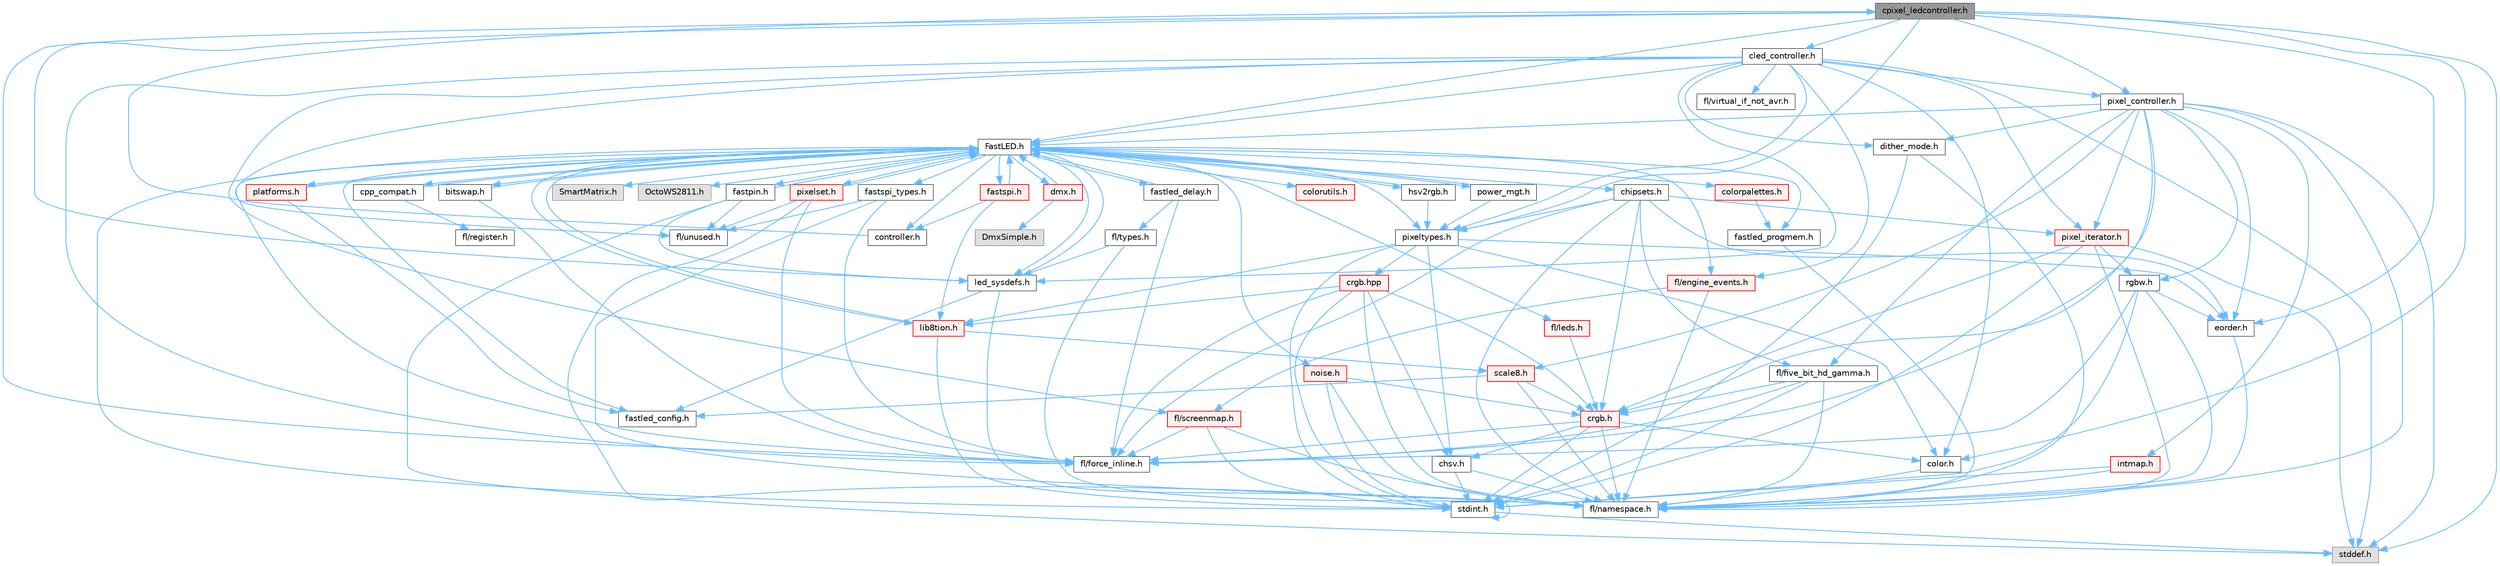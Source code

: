 digraph "cpixel_ledcontroller.h"
{
 // INTERACTIVE_SVG=YES
 // LATEX_PDF_SIZE
  bgcolor="transparent";
  edge [fontname=Helvetica,fontsize=10,labelfontname=Helvetica,labelfontsize=10];
  node [fontname=Helvetica,fontsize=10,shape=box,height=0.2,width=0.4];
  Node1 [id="Node000001",label="cpixel_ledcontroller.h",height=0.2,width=0.4,color="gray40", fillcolor="grey60", style="filled", fontcolor="black",tooltip="defines the templated version of the CLEDController class"];
  Node1 -> Node2 [id="edge1_Node000001_Node000002",color="steelblue1",style="solid",tooltip=" "];
  Node2 [id="Node000002",label="stddef.h",height=0.2,width=0.4,color="grey60", fillcolor="#E0E0E0", style="filled",tooltip=" "];
  Node1 -> Node3 [id="edge2_Node000001_Node000003",color="steelblue1",style="solid",tooltip=" "];
  Node3 [id="Node000003",label="FastLED.h",height=0.2,width=0.4,color="grey40", fillcolor="white", style="filled",URL="$db/d97/_fast_l_e_d_8h.html",tooltip="central include file for FastLED, defines the CFastLED class/object"];
  Node3 -> Node4 [id="edge3_Node000003_Node000004",color="steelblue1",style="solid",tooltip=" "];
  Node4 [id="Node000004",label="stdint.h",height=0.2,width=0.4,color="grey40", fillcolor="white", style="filled",URL="$df/dd8/stdint_8h.html",tooltip=" "];
  Node4 -> Node2 [id="edge4_Node000004_Node000002",color="steelblue1",style="solid",tooltip=" "];
  Node4 -> Node4 [id="edge5_Node000004_Node000004",color="steelblue1",style="solid",tooltip=" "];
  Node3 -> Node5 [id="edge6_Node000003_Node000005",color="steelblue1",style="solid",tooltip=" "];
  Node5 [id="Node000005",label="SmartMatrix.h",height=0.2,width=0.4,color="grey60", fillcolor="#E0E0E0", style="filled",tooltip=" "];
  Node3 -> Node6 [id="edge7_Node000003_Node000006",color="steelblue1",style="solid",tooltip=" "];
  Node6 [id="Node000006",label="OctoWS2811.h",height=0.2,width=0.4,color="grey60", fillcolor="#E0E0E0", style="filled",tooltip=" "];
  Node3 -> Node7 [id="edge8_Node000003_Node000007",color="steelblue1",style="solid",tooltip=" "];
  Node7 [id="Node000007",label="fl/force_inline.h",height=0.2,width=0.4,color="grey40", fillcolor="white", style="filled",URL="$d4/d64/force__inline_8h.html",tooltip=" "];
  Node3 -> Node8 [id="edge9_Node000003_Node000008",color="steelblue1",style="solid",tooltip=" "];
  Node8 [id="Node000008",label="cpp_compat.h",height=0.2,width=0.4,color="grey40", fillcolor="white", style="filled",URL="$d9/d13/cpp__compat_8h.html",tooltip="Compatibility functions based on C++ version."];
  Node8 -> Node3 [id="edge10_Node000008_Node000003",color="steelblue1",style="solid",tooltip=" "];
  Node8 -> Node9 [id="edge11_Node000008_Node000009",color="steelblue1",style="solid",tooltip=" "];
  Node9 [id="Node000009",label="fl/register.h",height=0.2,width=0.4,color="grey40", fillcolor="white", style="filled",URL="$df/d80/register_8h.html",tooltip=" "];
  Node3 -> Node10 [id="edge12_Node000003_Node000010",color="steelblue1",style="solid",tooltip=" "];
  Node10 [id="Node000010",label="fastled_config.h",height=0.2,width=0.4,color="grey40", fillcolor="white", style="filled",URL="$d5/d11/fastled__config_8h.html",tooltip="Contains definitions that can be used to configure FastLED at compile time."];
  Node3 -> Node11 [id="edge13_Node000003_Node000011",color="steelblue1",style="solid",tooltip=" "];
  Node11 [id="Node000011",label="led_sysdefs.h",height=0.2,width=0.4,color="grey40", fillcolor="white", style="filled",URL="$d9/d3e/led__sysdefs_8h.html",tooltip="Determines which platform system definitions to include."];
  Node11 -> Node3 [id="edge14_Node000011_Node000003",color="steelblue1",style="solid",tooltip=" "];
  Node11 -> Node10 [id="edge15_Node000011_Node000010",color="steelblue1",style="solid",tooltip=" "];
  Node11 -> Node12 [id="edge16_Node000011_Node000012",color="steelblue1",style="solid",tooltip=" "];
  Node12 [id="Node000012",label="fl/namespace.h",height=0.2,width=0.4,color="grey40", fillcolor="white", style="filled",URL="$df/d2a/namespace_8h.html",tooltip="Implements the FastLED namespace macros."];
  Node3 -> Node13 [id="edge17_Node000003_Node000013",color="steelblue1",style="solid",tooltip=" "];
  Node13 [id="Node000013",label="fastled_delay.h",height=0.2,width=0.4,color="grey40", fillcolor="white", style="filled",URL="$d0/da8/fastled__delay_8h.html",tooltip="Utility functions and classes for managing delay cycles."];
  Node13 -> Node3 [id="edge18_Node000013_Node000003",color="steelblue1",style="solid",tooltip=" "];
  Node13 -> Node14 [id="edge19_Node000013_Node000014",color="steelblue1",style="solid",tooltip=" "];
  Node14 [id="Node000014",label="fl/types.h",height=0.2,width=0.4,color="grey40", fillcolor="white", style="filled",URL="$d7/da1/fl_2types_8h.html",tooltip=" "];
  Node14 -> Node12 [id="edge20_Node000014_Node000012",color="steelblue1",style="solid",tooltip=" "];
  Node14 -> Node11 [id="edge21_Node000014_Node000011",color="steelblue1",style="solid",tooltip=" "];
  Node13 -> Node7 [id="edge22_Node000013_Node000007",color="steelblue1",style="solid",tooltip=" "];
  Node3 -> Node15 [id="edge23_Node000003_Node000015",color="steelblue1",style="solid",tooltip=" "];
  Node15 [id="Node000015",label="bitswap.h",height=0.2,width=0.4,color="grey40", fillcolor="white", style="filled",URL="$de/ded/bitswap_8h.html",tooltip="Functions for doing a rotation of bits/bytes used by parallel output."];
  Node15 -> Node3 [id="edge24_Node000015_Node000003",color="steelblue1",style="solid",tooltip=" "];
  Node15 -> Node7 [id="edge25_Node000015_Node000007",color="steelblue1",style="solid",tooltip=" "];
  Node3 -> Node16 [id="edge26_Node000003_Node000016",color="steelblue1",style="solid",tooltip=" "];
  Node16 [id="Node000016",label="controller.h",height=0.2,width=0.4,color="grey40", fillcolor="white", style="filled",URL="$d2/dd9/controller_8h.html",tooltip="deprecated: base definitions used by led controllers for writing out led data"];
  Node16 -> Node1 [id="edge27_Node000016_Node000001",color="steelblue1",style="solid",tooltip=" "];
  Node3 -> Node17 [id="edge28_Node000003_Node000017",color="steelblue1",style="solid",tooltip=" "];
  Node17 [id="Node000017",label="fastpin.h",height=0.2,width=0.4,color="grey40", fillcolor="white", style="filled",URL="$db/d65/fastpin_8h.html",tooltip="Class base definitions for defining fast pin access."];
  Node17 -> Node3 [id="edge29_Node000017_Node000003",color="steelblue1",style="solid",tooltip=" "];
  Node17 -> Node11 [id="edge30_Node000017_Node000011",color="steelblue1",style="solid",tooltip=" "];
  Node17 -> Node2 [id="edge31_Node000017_Node000002",color="steelblue1",style="solid",tooltip=" "];
  Node17 -> Node18 [id="edge32_Node000017_Node000018",color="steelblue1",style="solid",tooltip=" "];
  Node18 [id="Node000018",label="fl/unused.h",height=0.2,width=0.4,color="grey40", fillcolor="white", style="filled",URL="$d8/d4b/unused_8h.html",tooltip=" "];
  Node3 -> Node19 [id="edge33_Node000003_Node000019",color="steelblue1",style="solid",tooltip=" "];
  Node19 [id="Node000019",label="fastspi_types.h",height=0.2,width=0.4,color="grey40", fillcolor="white", style="filled",URL="$d2/ddb/fastspi__types_8h.html",tooltip="Data types and constants used by SPI interfaces."];
  Node19 -> Node7 [id="edge34_Node000019_Node000007",color="steelblue1",style="solid",tooltip=" "];
  Node19 -> Node12 [id="edge35_Node000019_Node000012",color="steelblue1",style="solid",tooltip=" "];
  Node19 -> Node18 [id="edge36_Node000019_Node000018",color="steelblue1",style="solid",tooltip=" "];
  Node3 -> Node20 [id="edge37_Node000003_Node000020",color="steelblue1",style="solid",tooltip=" "];
  Node20 [id="Node000020",label="dmx.h",height=0.2,width=0.4,color="red", fillcolor="#FFF0F0", style="filled",URL="$d3/de1/dmx_8h.html",tooltip="Defines the DMX512-based LED controllers."];
  Node20 -> Node3 [id="edge38_Node000020_Node000003",color="steelblue1",style="solid",tooltip=" "];
  Node20 -> Node21 [id="edge39_Node000020_Node000021",color="steelblue1",style="solid",tooltip=" "];
  Node21 [id="Node000021",label="DmxSimple.h",height=0.2,width=0.4,color="grey60", fillcolor="#E0E0E0", style="filled",tooltip=" "];
  Node3 -> Node23 [id="edge40_Node000003_Node000023",color="steelblue1",style="solid",tooltip=" "];
  Node23 [id="Node000023",label="platforms.h",height=0.2,width=0.4,color="red", fillcolor="#FFF0F0", style="filled",URL="$da/dc9/platforms_8h.html",tooltip="Determines which platforms headers to include."];
  Node23 -> Node3 [id="edge41_Node000023_Node000003",color="steelblue1",style="solid",tooltip=" "];
  Node23 -> Node10 [id="edge42_Node000023_Node000010",color="steelblue1",style="solid",tooltip=" "];
  Node3 -> Node25 [id="edge43_Node000003_Node000025",color="steelblue1",style="solid",tooltip=" "];
  Node25 [id="Node000025",label="fastled_progmem.h",height=0.2,width=0.4,color="grey40", fillcolor="white", style="filled",URL="$df/dab/fastled__progmem_8h.html",tooltip="Wrapper definitions to allow seamless use of PROGMEM in environments that have it."];
  Node25 -> Node12 [id="edge44_Node000025_Node000012",color="steelblue1",style="solid",tooltip=" "];
  Node3 -> Node26 [id="edge45_Node000003_Node000026",color="steelblue1",style="solid",tooltip=" "];
  Node26 [id="Node000026",label="lib8tion.h",height=0.2,width=0.4,color="red", fillcolor="#FFF0F0", style="filled",URL="$df/da5/lib8tion_8h.html",tooltip="Fast, efficient 8-bit math functions specifically designed for high-performance LED programming."];
  Node26 -> Node3 [id="edge46_Node000026_Node000003",color="steelblue1",style="solid",tooltip=" "];
  Node26 -> Node4 [id="edge47_Node000026_Node000004",color="steelblue1",style="solid",tooltip=" "];
  Node26 -> Node47 [id="edge48_Node000026_Node000047",color="steelblue1",style="solid",tooltip=" "];
  Node47 [id="Node000047",label="scale8.h",height=0.2,width=0.4,color="red", fillcolor="#FFF0F0", style="filled",URL="$db/d91/scale8_8h.html",tooltip="Fast, efficient 8-bit scaling functions specifically designed for high-performance LED programming."];
  Node47 -> Node48 [id="edge49_Node000047_Node000048",color="steelblue1",style="solid",tooltip=" "];
  Node48 [id="Node000048",label="crgb.h",height=0.2,width=0.4,color="red", fillcolor="#FFF0F0", style="filled",URL="$db/dd1/crgb_8h.html",tooltip="Defines the red, green, and blue (RGB) pixel struct."];
  Node48 -> Node4 [id="edge50_Node000048_Node000004",color="steelblue1",style="solid",tooltip=" "];
  Node48 -> Node49 [id="edge51_Node000048_Node000049",color="steelblue1",style="solid",tooltip=" "];
  Node49 [id="Node000049",label="chsv.h",height=0.2,width=0.4,color="grey40", fillcolor="white", style="filled",URL="$d8/dd0/chsv_8h.html",tooltip="Defines the hue, saturation, and value (HSV) pixel struct."];
  Node49 -> Node4 [id="edge52_Node000049_Node000004",color="steelblue1",style="solid",tooltip=" "];
  Node49 -> Node12 [id="edge53_Node000049_Node000012",color="steelblue1",style="solid",tooltip=" "];
  Node48 -> Node12 [id="edge54_Node000048_Node000012",color="steelblue1",style="solid",tooltip=" "];
  Node48 -> Node50 [id="edge55_Node000048_Node000050",color="steelblue1",style="solid",tooltip=" "];
  Node50 [id="Node000050",label="color.h",height=0.2,width=0.4,color="grey40", fillcolor="white", style="filled",URL="$d2/d6b/src_2color_8h.html",tooltip="Contains definitions for color correction and temperature."];
  Node50 -> Node12 [id="edge56_Node000050_Node000012",color="steelblue1",style="solid",tooltip=" "];
  Node48 -> Node7 [id="edge57_Node000048_Node000007",color="steelblue1",style="solid",tooltip=" "];
  Node47 -> Node12 [id="edge58_Node000047_Node000012",color="steelblue1",style="solid",tooltip=" "];
  Node47 -> Node10 [id="edge59_Node000047_Node000010",color="steelblue1",style="solid",tooltip=" "];
  Node3 -> Node54 [id="edge60_Node000003_Node000054",color="steelblue1",style="solid",tooltip=" "];
  Node54 [id="Node000054",label="pixeltypes.h",height=0.2,width=0.4,color="grey40", fillcolor="white", style="filled",URL="$d2/dba/pixeltypes_8h.html",tooltip="Includes defintions for RGB and HSV pixels."];
  Node54 -> Node4 [id="edge61_Node000054_Node000004",color="steelblue1",style="solid",tooltip=" "];
  Node54 -> Node26 [id="edge62_Node000054_Node000026",color="steelblue1",style="solid",tooltip=" "];
  Node54 -> Node50 [id="edge63_Node000054_Node000050",color="steelblue1",style="solid",tooltip=" "];
  Node54 -> Node55 [id="edge64_Node000054_Node000055",color="steelblue1",style="solid",tooltip=" "];
  Node55 [id="Node000055",label="eorder.h",height=0.2,width=0.4,color="grey40", fillcolor="white", style="filled",URL="$db/d07/eorder_8h.html",tooltip="Defines color channel ordering enumerations."];
  Node55 -> Node12 [id="edge65_Node000055_Node000012",color="steelblue1",style="solid",tooltip=" "];
  Node54 -> Node49 [id="edge66_Node000054_Node000049",color="steelblue1",style="solid",tooltip=" "];
  Node54 -> Node56 [id="edge67_Node000054_Node000056",color="steelblue1",style="solid",tooltip=" "];
  Node56 [id="Node000056",label="crgb.hpp",height=0.2,width=0.4,color="red", fillcolor="#FFF0F0", style="filled",URL="$d0/d4b/crgb_8hpp.html",tooltip="Defines utility functions for the red, green, and blue (RGB) pixel struct."];
  Node56 -> Node4 [id="edge68_Node000056_Node000004",color="steelblue1",style="solid",tooltip=" "];
  Node56 -> Node49 [id="edge69_Node000056_Node000049",color="steelblue1",style="solid",tooltip=" "];
  Node56 -> Node48 [id="edge70_Node000056_Node000048",color="steelblue1",style="solid",tooltip=" "];
  Node56 -> Node26 [id="edge71_Node000056_Node000026",color="steelblue1",style="solid",tooltip=" "];
  Node56 -> Node12 [id="edge72_Node000056_Node000012",color="steelblue1",style="solid",tooltip=" "];
  Node56 -> Node7 [id="edge73_Node000056_Node000007",color="steelblue1",style="solid",tooltip=" "];
  Node3 -> Node57 [id="edge74_Node000003_Node000057",color="steelblue1",style="solid",tooltip=" "];
  Node57 [id="Node000057",label="hsv2rgb.h",height=0.2,width=0.4,color="grey40", fillcolor="white", style="filled",URL="$de/d9a/hsv2rgb_8h.html",tooltip="Functions to convert from the HSV colorspace to the RGB colorspace."];
  Node57 -> Node3 [id="edge75_Node000057_Node000003",color="steelblue1",style="solid",tooltip=" "];
  Node57 -> Node54 [id="edge76_Node000057_Node000054",color="steelblue1",style="solid",tooltip=" "];
  Node3 -> Node58 [id="edge77_Node000003_Node000058",color="steelblue1",style="solid",tooltip=" "];
  Node58 [id="Node000058",label="colorutils.h",height=0.2,width=0.4,color="red", fillcolor="#FFF0F0", style="filled",URL="$d1/dfb/colorutils_8h.html",tooltip=" "];
  Node3 -> Node68 [id="edge78_Node000003_Node000068",color="steelblue1",style="solid",tooltip=" "];
  Node68 [id="Node000068",label="pixelset.h",height=0.2,width=0.4,color="red", fillcolor="#FFF0F0", style="filled",URL="$d4/d46/pixelset_8h.html",tooltip="Declares classes for managing logical groups of LEDs."];
  Node68 -> Node7 [id="edge79_Node000068_Node000007",color="steelblue1",style="solid",tooltip=" "];
  Node68 -> Node12 [id="edge80_Node000068_Node000012",color="steelblue1",style="solid",tooltip=" "];
  Node68 -> Node18 [id="edge81_Node000068_Node000018",color="steelblue1",style="solid",tooltip=" "];
  Node68 -> Node3 [id="edge82_Node000068_Node000003",color="steelblue1",style="solid",tooltip=" "];
  Node3 -> Node70 [id="edge83_Node000003_Node000070",color="steelblue1",style="solid",tooltip=" "];
  Node70 [id="Node000070",label="colorpalettes.h",height=0.2,width=0.4,color="red", fillcolor="#FFF0F0", style="filled",URL="$dc/dcc/colorpalettes_8h.html",tooltip="Declarations for the predefined color palettes supplied by FastLED."];
  Node70 -> Node25 [id="edge84_Node000070_Node000025",color="steelblue1",style="solid",tooltip=" "];
  Node3 -> Node71 [id="edge85_Node000003_Node000071",color="steelblue1",style="solid",tooltip=" "];
  Node71 [id="Node000071",label="noise.h",height=0.2,width=0.4,color="red", fillcolor="#FFF0F0", style="filled",URL="$d1/d31/noise_8h.html",tooltip="Functions to generate and fill arrays with noise."];
  Node71 -> Node4 [id="edge86_Node000071_Node000004",color="steelblue1",style="solid",tooltip=" "];
  Node71 -> Node48 [id="edge87_Node000071_Node000048",color="steelblue1",style="solid",tooltip=" "];
  Node71 -> Node12 [id="edge88_Node000071_Node000012",color="steelblue1",style="solid",tooltip=" "];
  Node3 -> Node72 [id="edge89_Node000003_Node000072",color="steelblue1",style="solid",tooltip=" "];
  Node72 [id="Node000072",label="power_mgt.h",height=0.2,width=0.4,color="grey40", fillcolor="white", style="filled",URL="$dc/d5b/power__mgt_8h.html",tooltip="Functions to limit the power used by FastLED."];
  Node72 -> Node3 [id="edge90_Node000072_Node000003",color="steelblue1",style="solid",tooltip=" "];
  Node72 -> Node54 [id="edge91_Node000072_Node000054",color="steelblue1",style="solid",tooltip=" "];
  Node3 -> Node73 [id="edge92_Node000003_Node000073",color="steelblue1",style="solid",tooltip=" "];
  Node73 [id="Node000073",label="fastspi.h",height=0.2,width=0.4,color="red", fillcolor="#FFF0F0", style="filled",URL="$d6/ddc/fastspi_8h.html",tooltip="Serial peripheral interface (SPI) definitions per platform."];
  Node73 -> Node3 [id="edge93_Node000073_Node000003",color="steelblue1",style="solid",tooltip=" "];
  Node73 -> Node16 [id="edge94_Node000073_Node000016",color="steelblue1",style="solid",tooltip=" "];
  Node73 -> Node26 [id="edge95_Node000073_Node000026",color="steelblue1",style="solid",tooltip=" "];
  Node3 -> Node75 [id="edge96_Node000003_Node000075",color="steelblue1",style="solid",tooltip=" "];
  Node75 [id="Node000075",label="chipsets.h",height=0.2,width=0.4,color="grey40", fillcolor="white", style="filled",URL="$db/d66/chipsets_8h.html",tooltip="Contains the bulk of the definitions for the various LED chipsets supported."];
  Node75 -> Node54 [id="edge97_Node000075_Node000054",color="steelblue1",style="solid",tooltip=" "];
  Node75 -> Node76 [id="edge98_Node000075_Node000076",color="steelblue1",style="solid",tooltip=" "];
  Node76 [id="Node000076",label="fl/five_bit_hd_gamma.h",height=0.2,width=0.4,color="grey40", fillcolor="white", style="filled",URL="$dc/d44/five__bit__hd__gamma_8h.html",tooltip="Declares functions for five-bit gamma correction."];
  Node76 -> Node4 [id="edge99_Node000076_Node000004",color="steelblue1",style="solid",tooltip=" "];
  Node76 -> Node48 [id="edge100_Node000076_Node000048",color="steelblue1",style="solid",tooltip=" "];
  Node76 -> Node7 [id="edge101_Node000076_Node000007",color="steelblue1",style="solid",tooltip=" "];
  Node76 -> Node12 [id="edge102_Node000076_Node000012",color="steelblue1",style="solid",tooltip=" "];
  Node75 -> Node7 [id="edge103_Node000075_Node000007",color="steelblue1",style="solid",tooltip=" "];
  Node75 -> Node77 [id="edge104_Node000075_Node000077",color="steelblue1",style="solid",tooltip=" "];
  Node77 [id="Node000077",label="pixel_iterator.h",height=0.2,width=0.4,color="red", fillcolor="#FFF0F0", style="filled",URL="$d8/d6c/pixel__iterator_8h.html",tooltip="Non-templated low level pixel data writing class."];
  Node77 -> Node2 [id="edge105_Node000077_Node000002",color="steelblue1",style="solid",tooltip=" "];
  Node77 -> Node4 [id="edge106_Node000077_Node000004",color="steelblue1",style="solid",tooltip=" "];
  Node77 -> Node12 [id="edge107_Node000077_Node000012",color="steelblue1",style="solid",tooltip=" "];
  Node77 -> Node78 [id="edge108_Node000077_Node000078",color="steelblue1",style="solid",tooltip=" "];
  Node78 [id="Node000078",label="rgbw.h",height=0.2,width=0.4,color="grey40", fillcolor="white", style="filled",URL="$d7/dbb/rgbw_8h.html",tooltip="Functions for red, green, blue, white (RGBW) output."];
  Node78 -> Node4 [id="edge109_Node000078_Node000004",color="steelblue1",style="solid",tooltip=" "];
  Node78 -> Node7 [id="edge110_Node000078_Node000007",color="steelblue1",style="solid",tooltip=" "];
  Node78 -> Node12 [id="edge111_Node000078_Node000012",color="steelblue1",style="solid",tooltip=" "];
  Node78 -> Node55 [id="edge112_Node000078_Node000055",color="steelblue1",style="solid",tooltip=" "];
  Node77 -> Node48 [id="edge113_Node000077_Node000048",color="steelblue1",style="solid",tooltip=" "];
  Node75 -> Node48 [id="edge114_Node000075_Node000048",color="steelblue1",style="solid",tooltip=" "];
  Node75 -> Node55 [id="edge115_Node000075_Node000055",color="steelblue1",style="solid",tooltip=" "];
  Node75 -> Node12 [id="edge116_Node000075_Node000012",color="steelblue1",style="solid",tooltip=" "];
  Node3 -> Node79 [id="edge117_Node000003_Node000079",color="steelblue1",style="solid",tooltip=" "];
  Node79 [id="Node000079",label="fl/engine_events.h",height=0.2,width=0.4,color="red", fillcolor="#FFF0F0", style="filled",URL="$db/dc0/engine__events_8h.html",tooltip=" "];
  Node79 -> Node12 [id="edge118_Node000079_Node000012",color="steelblue1",style="solid",tooltip=" "];
  Node79 -> Node80 [id="edge119_Node000079_Node000080",color="steelblue1",style="solid",tooltip=" "];
  Node80 [id="Node000080",label="fl/screenmap.h",height=0.2,width=0.4,color="red", fillcolor="#FFF0F0", style="filled",URL="$d7/d97/screenmap_8h.html",tooltip=" "];
  Node80 -> Node4 [id="edge120_Node000080_Node000004",color="steelblue1",style="solid",tooltip=" "];
  Node80 -> Node7 [id="edge121_Node000080_Node000007",color="steelblue1",style="solid",tooltip=" "];
  Node80 -> Node12 [id="edge122_Node000080_Node000012",color="steelblue1",style="solid",tooltip=" "];
  Node3 -> Node86 [id="edge123_Node000003_Node000086",color="steelblue1",style="solid",tooltip=" "];
  Node86 [id="Node000086",label="fl/leds.h",height=0.2,width=0.4,color="red", fillcolor="#FFF0F0", style="filled",URL="$da/d78/leds_8h.html",tooltip=" "];
  Node86 -> Node48 [id="edge124_Node000086_Node000048",color="steelblue1",style="solid",tooltip=" "];
  Node1 -> Node11 [id="edge125_Node000001_Node000011",color="steelblue1",style="solid",tooltip=" "];
  Node1 -> Node54 [id="edge126_Node000001_Node000054",color="steelblue1",style="solid",tooltip=" "];
  Node1 -> Node50 [id="edge127_Node000001_Node000050",color="steelblue1",style="solid",tooltip=" "];
  Node1 -> Node55 [id="edge128_Node000001_Node000055",color="steelblue1",style="solid",tooltip=" "];
  Node1 -> Node7 [id="edge129_Node000001_Node000007",color="steelblue1",style="solid",tooltip=" "];
  Node1 -> Node87 [id="edge130_Node000001_Node000087",color="steelblue1",style="solid",tooltip=" "];
  Node87 [id="Node000087",label="pixel_controller.h",height=0.2,width=0.4,color="grey40", fillcolor="white", style="filled",URL="$d5/d4d/pixel__controller_8h.html",tooltip="Low level pixel data writing class."];
  Node87 -> Node2 [id="edge131_Node000087_Node000002",color="steelblue1",style="solid",tooltip=" "];
  Node87 -> Node51 [id="edge132_Node000087_Node000051",color="steelblue1",style="solid",tooltip=" "];
  Node51 [id="Node000051",label="intmap.h",height=0.2,width=0.4,color="red", fillcolor="#FFF0F0", style="filled",URL="$d8/d54/intmap_8h.html",tooltip="Defines integer mapping functions."];
  Node51 -> Node12 [id="edge133_Node000051_Node000012",color="steelblue1",style="solid",tooltip=" "];
  Node51 -> Node4 [id="edge134_Node000051_Node000004",color="steelblue1",style="solid",tooltip=" "];
  Node87 -> Node78 [id="edge135_Node000087_Node000078",color="steelblue1",style="solid",tooltip=" "];
  Node87 -> Node76 [id="edge136_Node000087_Node000076",color="steelblue1",style="solid",tooltip=" "];
  Node87 -> Node7 [id="edge137_Node000087_Node000007",color="steelblue1",style="solid",tooltip=" "];
  Node87 -> Node47 [id="edge138_Node000087_Node000047",color="steelblue1",style="solid",tooltip=" "];
  Node87 -> Node12 [id="edge139_Node000087_Node000012",color="steelblue1",style="solid",tooltip=" "];
  Node87 -> Node55 [id="edge140_Node000087_Node000055",color="steelblue1",style="solid",tooltip=" "];
  Node87 -> Node88 [id="edge141_Node000087_Node000088",color="steelblue1",style="solid",tooltip=" "];
  Node88 [id="Node000088",label="dither_mode.h",height=0.2,width=0.4,color="grey40", fillcolor="white", style="filled",URL="$d8/d90/dither__mode_8h.html",tooltip="Declares dithering options and types."];
  Node88 -> Node4 [id="edge142_Node000088_Node000004",color="steelblue1",style="solid",tooltip=" "];
  Node88 -> Node12 [id="edge143_Node000088_Node000012",color="steelblue1",style="solid",tooltip=" "];
  Node87 -> Node77 [id="edge144_Node000087_Node000077",color="steelblue1",style="solid",tooltip=" "];
  Node87 -> Node48 [id="edge145_Node000087_Node000048",color="steelblue1",style="solid",tooltip=" "];
  Node87 -> Node3 [id="edge146_Node000087_Node000003",color="steelblue1",style="solid",tooltip=" "];
  Node1 -> Node89 [id="edge147_Node000001_Node000089",color="steelblue1",style="solid",tooltip=" "];
  Node89 [id="Node000089",label="cled_controller.h",height=0.2,width=0.4,color="grey40", fillcolor="white", style="filled",URL="$db/d6d/cled__controller_8h.html",tooltip="base definitions used by led controllers for writing out led data"];
  Node89 -> Node2 [id="edge148_Node000089_Node000002",color="steelblue1",style="solid",tooltip=" "];
  Node89 -> Node3 [id="edge149_Node000089_Node000003",color="steelblue1",style="solid",tooltip=" "];
  Node89 -> Node11 [id="edge150_Node000089_Node000011",color="steelblue1",style="solid",tooltip=" "];
  Node89 -> Node54 [id="edge151_Node000089_Node000054",color="steelblue1",style="solid",tooltip=" "];
  Node89 -> Node50 [id="edge152_Node000089_Node000050",color="steelblue1",style="solid",tooltip=" "];
  Node89 -> Node7 [id="edge153_Node000089_Node000007",color="steelblue1",style="solid",tooltip=" "];
  Node89 -> Node18 [id="edge154_Node000089_Node000018",color="steelblue1",style="solid",tooltip=" "];
  Node89 -> Node87 [id="edge155_Node000089_Node000087",color="steelblue1",style="solid",tooltip=" "];
  Node89 -> Node88 [id="edge156_Node000089_Node000088",color="steelblue1",style="solid",tooltip=" "];
  Node89 -> Node77 [id="edge157_Node000089_Node000077",color="steelblue1",style="solid",tooltip=" "];
  Node89 -> Node79 [id="edge158_Node000089_Node000079",color="steelblue1",style="solid",tooltip=" "];
  Node89 -> Node80 [id="edge159_Node000089_Node000080",color="steelblue1",style="solid",tooltip=" "];
  Node89 -> Node90 [id="edge160_Node000089_Node000090",color="steelblue1",style="solid",tooltip=" "];
  Node90 [id="Node000090",label="fl/virtual_if_not_avr.h",height=0.2,width=0.4,color="grey40", fillcolor="white", style="filled",URL="$da/ddb/virtual__if__not__avr_8h.html",tooltip=" "];
}
